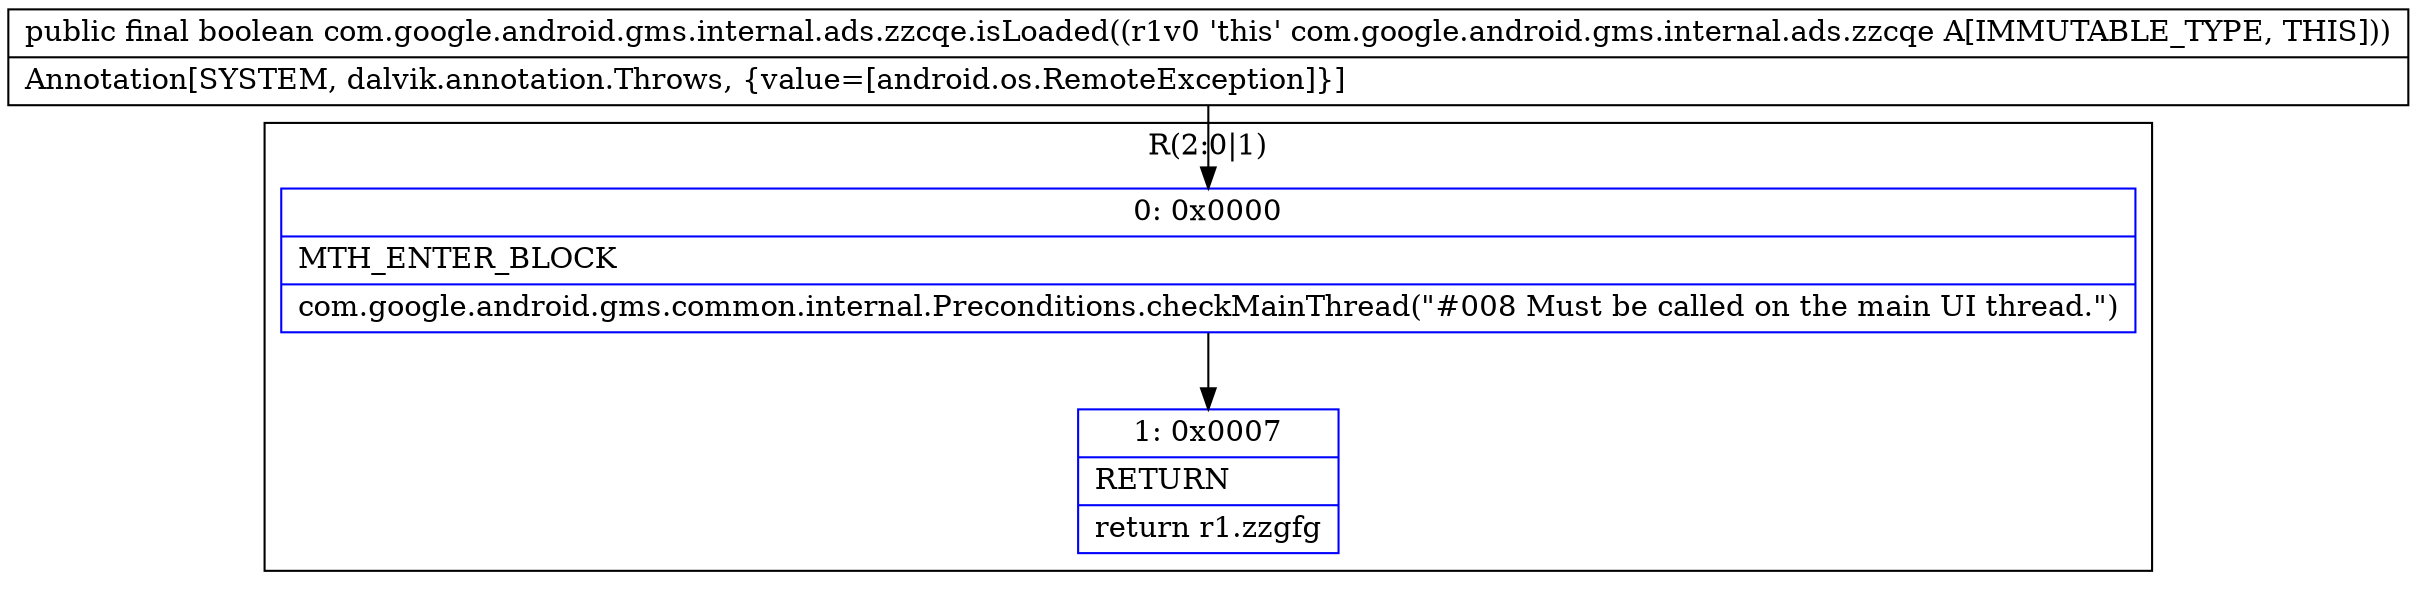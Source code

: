 digraph "CFG forcom.google.android.gms.internal.ads.zzcqe.isLoaded()Z" {
subgraph cluster_Region_1409244749 {
label = "R(2:0|1)";
node [shape=record,color=blue];
Node_0 [shape=record,label="{0\:\ 0x0000|MTH_ENTER_BLOCK\l|com.google.android.gms.common.internal.Preconditions.checkMainThread(\"#008 Must be called on the main UI thread.\")\l}"];
Node_1 [shape=record,label="{1\:\ 0x0007|RETURN\l|return r1.zzgfg\l}"];
}
MethodNode[shape=record,label="{public final boolean com.google.android.gms.internal.ads.zzcqe.isLoaded((r1v0 'this' com.google.android.gms.internal.ads.zzcqe A[IMMUTABLE_TYPE, THIS]))  | Annotation[SYSTEM, dalvik.annotation.Throws, \{value=[android.os.RemoteException]\}]\l}"];
MethodNode -> Node_0;
Node_0 -> Node_1;
}

